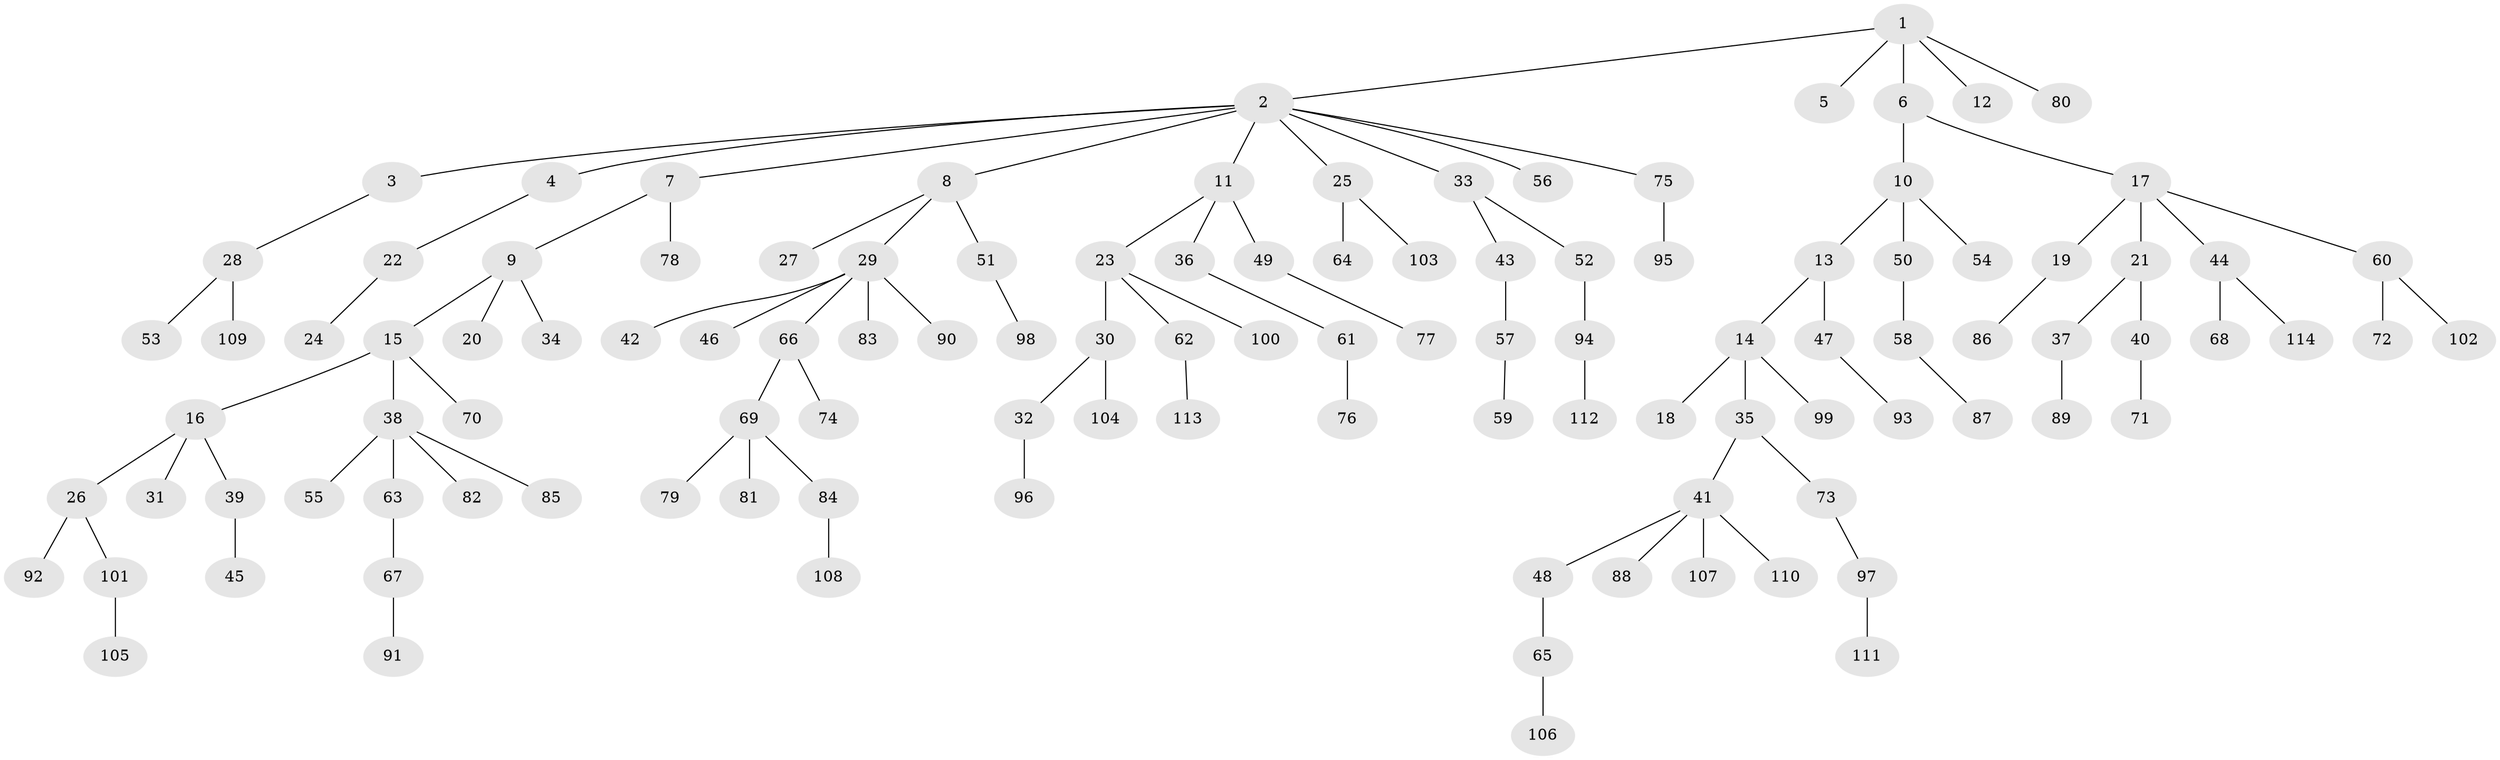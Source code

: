 // coarse degree distribution, {2: 0.3617021276595745, 8: 0.02127659574468085, 1: 0.40425531914893614, 3: 0.19148936170212766, 4: 0.02127659574468085}
// Generated by graph-tools (version 1.1) at 2025/51/03/04/25 22:51:57]
// undirected, 114 vertices, 113 edges
graph export_dot {
  node [color=gray90,style=filled];
  1;
  2;
  3;
  4;
  5;
  6;
  7;
  8;
  9;
  10;
  11;
  12;
  13;
  14;
  15;
  16;
  17;
  18;
  19;
  20;
  21;
  22;
  23;
  24;
  25;
  26;
  27;
  28;
  29;
  30;
  31;
  32;
  33;
  34;
  35;
  36;
  37;
  38;
  39;
  40;
  41;
  42;
  43;
  44;
  45;
  46;
  47;
  48;
  49;
  50;
  51;
  52;
  53;
  54;
  55;
  56;
  57;
  58;
  59;
  60;
  61;
  62;
  63;
  64;
  65;
  66;
  67;
  68;
  69;
  70;
  71;
  72;
  73;
  74;
  75;
  76;
  77;
  78;
  79;
  80;
  81;
  82;
  83;
  84;
  85;
  86;
  87;
  88;
  89;
  90;
  91;
  92;
  93;
  94;
  95;
  96;
  97;
  98;
  99;
  100;
  101;
  102;
  103;
  104;
  105;
  106;
  107;
  108;
  109;
  110;
  111;
  112;
  113;
  114;
  1 -- 2;
  1 -- 5;
  1 -- 6;
  1 -- 12;
  1 -- 80;
  2 -- 3;
  2 -- 4;
  2 -- 7;
  2 -- 8;
  2 -- 11;
  2 -- 25;
  2 -- 33;
  2 -- 56;
  2 -- 75;
  3 -- 28;
  4 -- 22;
  6 -- 10;
  6 -- 17;
  7 -- 9;
  7 -- 78;
  8 -- 27;
  8 -- 29;
  8 -- 51;
  9 -- 15;
  9 -- 20;
  9 -- 34;
  10 -- 13;
  10 -- 50;
  10 -- 54;
  11 -- 23;
  11 -- 36;
  11 -- 49;
  13 -- 14;
  13 -- 47;
  14 -- 18;
  14 -- 35;
  14 -- 99;
  15 -- 16;
  15 -- 38;
  15 -- 70;
  16 -- 26;
  16 -- 31;
  16 -- 39;
  17 -- 19;
  17 -- 21;
  17 -- 44;
  17 -- 60;
  19 -- 86;
  21 -- 37;
  21 -- 40;
  22 -- 24;
  23 -- 30;
  23 -- 62;
  23 -- 100;
  25 -- 64;
  25 -- 103;
  26 -- 92;
  26 -- 101;
  28 -- 53;
  28 -- 109;
  29 -- 42;
  29 -- 46;
  29 -- 66;
  29 -- 83;
  29 -- 90;
  30 -- 32;
  30 -- 104;
  32 -- 96;
  33 -- 43;
  33 -- 52;
  35 -- 41;
  35 -- 73;
  36 -- 61;
  37 -- 89;
  38 -- 55;
  38 -- 63;
  38 -- 82;
  38 -- 85;
  39 -- 45;
  40 -- 71;
  41 -- 48;
  41 -- 88;
  41 -- 107;
  41 -- 110;
  43 -- 57;
  44 -- 68;
  44 -- 114;
  47 -- 93;
  48 -- 65;
  49 -- 77;
  50 -- 58;
  51 -- 98;
  52 -- 94;
  57 -- 59;
  58 -- 87;
  60 -- 72;
  60 -- 102;
  61 -- 76;
  62 -- 113;
  63 -- 67;
  65 -- 106;
  66 -- 69;
  66 -- 74;
  67 -- 91;
  69 -- 79;
  69 -- 81;
  69 -- 84;
  73 -- 97;
  75 -- 95;
  84 -- 108;
  94 -- 112;
  97 -- 111;
  101 -- 105;
}
